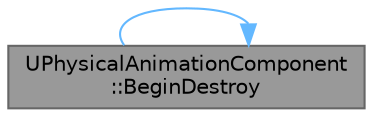 digraph "UPhysicalAnimationComponent::BeginDestroy"
{
 // INTERACTIVE_SVG=YES
 // LATEX_PDF_SIZE
  bgcolor="transparent";
  edge [fontname=Helvetica,fontsize=10,labelfontname=Helvetica,labelfontsize=10];
  node [fontname=Helvetica,fontsize=10,shape=box,height=0.2,width=0.4];
  rankdir="LR";
  Node1 [id="Node000001",label="UPhysicalAnimationComponent\l::BeginDestroy",height=0.2,width=0.4,color="gray40", fillcolor="grey60", style="filled", fontcolor="black",tooltip="Called before destroying the object."];
  Node1 -> Node1 [id="edge1_Node000001_Node000001",color="steelblue1",style="solid",tooltip=" "];
}
